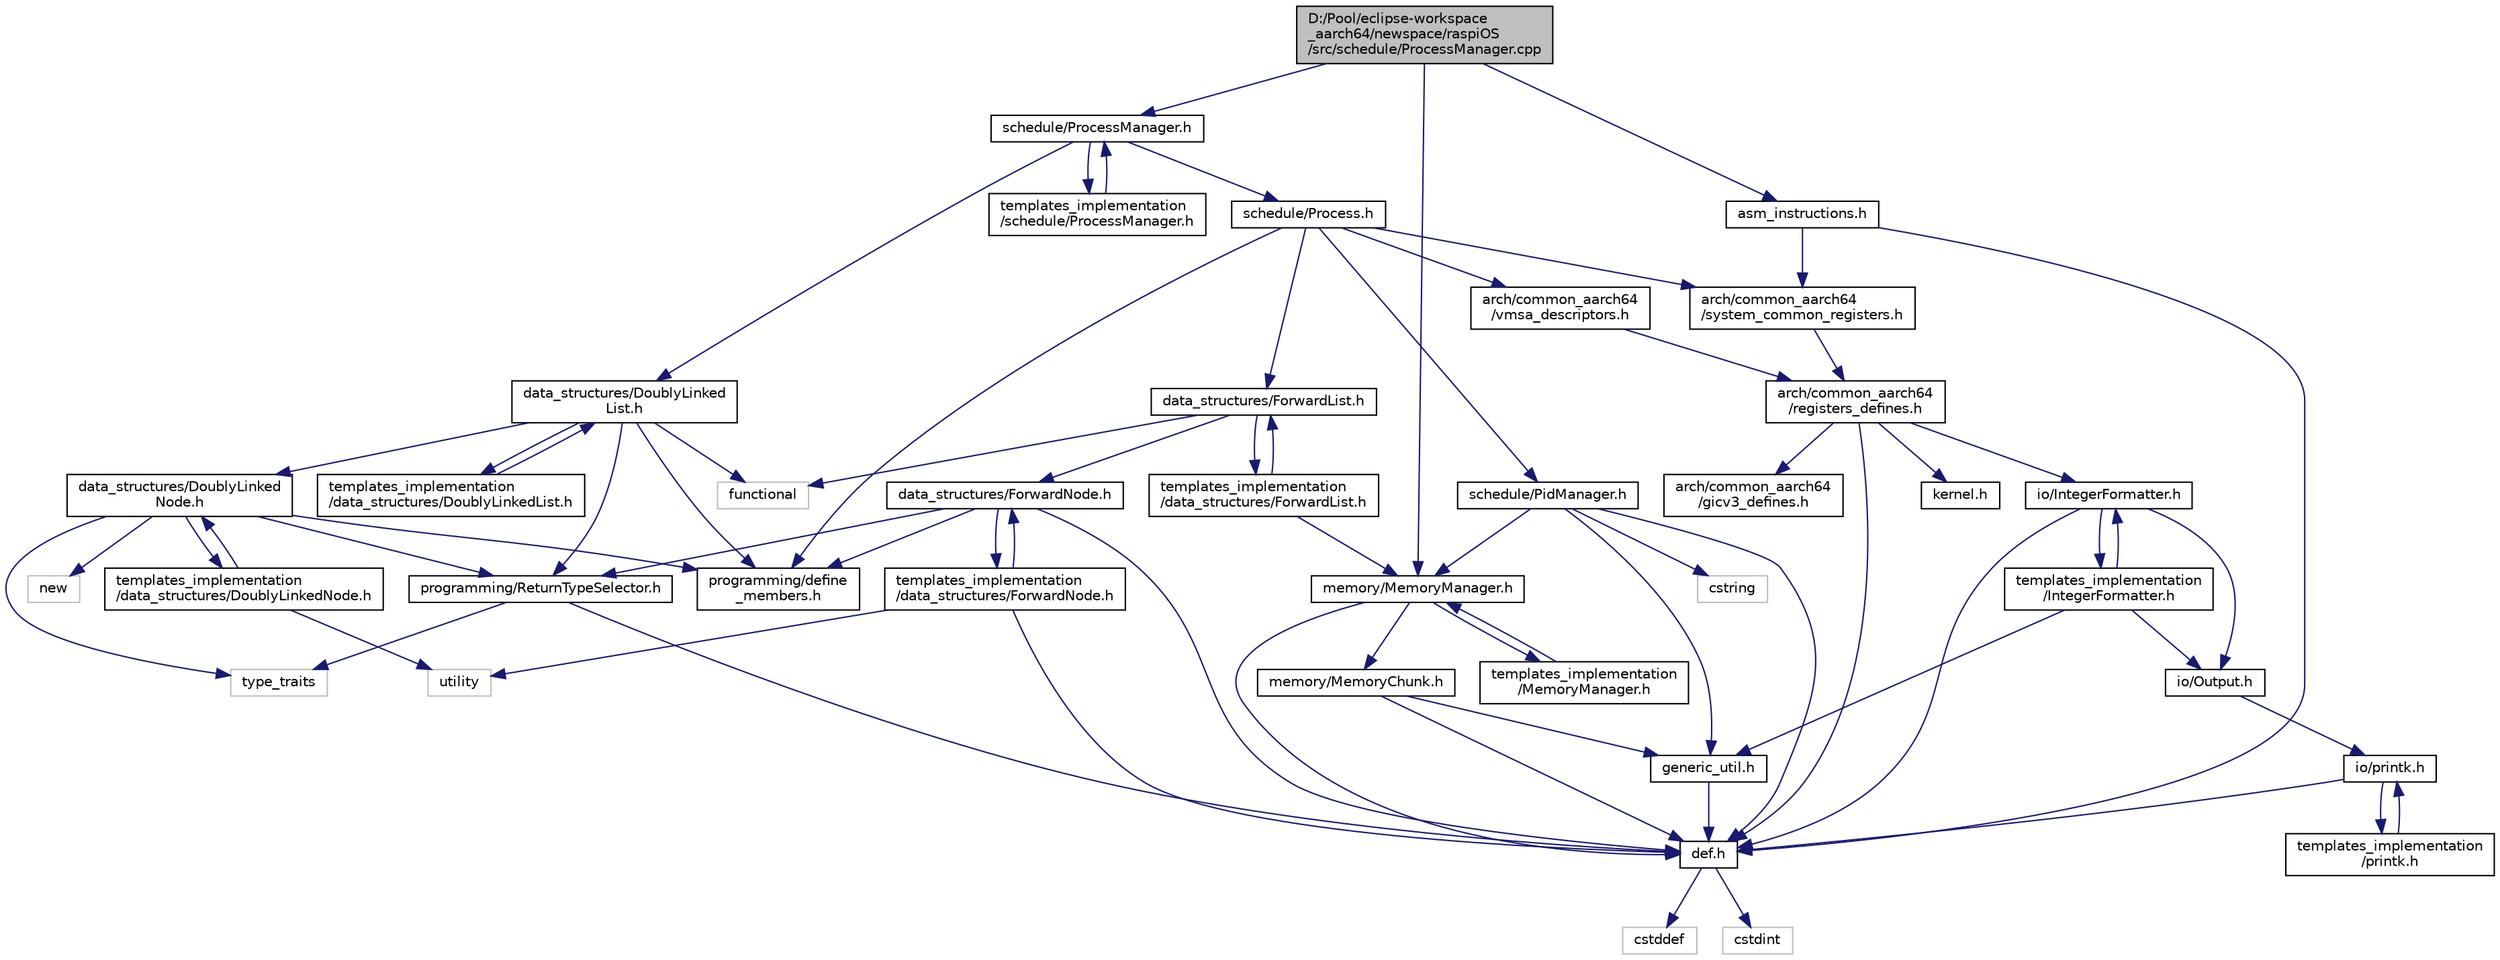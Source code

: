 digraph "D:/Pool/eclipse-workspace_aarch64/newspace/raspiOS/src/schedule/ProcessManager.cpp"
{
  edge [fontname="Helvetica",fontsize="10",labelfontname="Helvetica",labelfontsize="10"];
  node [fontname="Helvetica",fontsize="10",shape=record];
  Node3968 [label="D:/Pool/eclipse-workspace\l_aarch64/newspace/raspiOS\l/src/schedule/ProcessManager.cpp",height=0.2,width=0.4,color="black", fillcolor="grey75", style="filled", fontcolor="black"];
  Node3968 -> Node3969 [color="midnightblue",fontsize="10",style="solid",fontname="Helvetica"];
  Node3969 [label="memory/MemoryManager.h",height=0.2,width=0.4,color="black", fillcolor="white", style="filled",URL="$d6/d76/memory_2_memory_manager_8h.html"];
  Node3969 -> Node3970 [color="midnightblue",fontsize="10",style="solid",fontname="Helvetica"];
  Node3970 [label="def.h",height=0.2,width=0.4,color="black", fillcolor="white", style="filled",URL="$d4/da4/def_8h.html"];
  Node3970 -> Node3971 [color="midnightblue",fontsize="10",style="solid",fontname="Helvetica"];
  Node3971 [label="cstddef",height=0.2,width=0.4,color="grey75", fillcolor="white", style="filled"];
  Node3970 -> Node3972 [color="midnightblue",fontsize="10",style="solid",fontname="Helvetica"];
  Node3972 [label="cstdint",height=0.2,width=0.4,color="grey75", fillcolor="white", style="filled"];
  Node3969 -> Node3973 [color="midnightblue",fontsize="10",style="solid",fontname="Helvetica"];
  Node3973 [label="memory/MemoryChunk.h",height=0.2,width=0.4,color="black", fillcolor="white", style="filled",URL="$d9/df6/_memory_chunk_8h.html"];
  Node3973 -> Node3970 [color="midnightblue",fontsize="10",style="solid",fontname="Helvetica"];
  Node3973 -> Node3974 [color="midnightblue",fontsize="10",style="solid",fontname="Helvetica"];
  Node3974 [label="generic_util.h",height=0.2,width=0.4,color="black", fillcolor="white", style="filled",URL="$d6/d93/generic__util_8h.html"];
  Node3974 -> Node3970 [color="midnightblue",fontsize="10",style="solid",fontname="Helvetica"];
  Node3969 -> Node3975 [color="midnightblue",fontsize="10",style="solid",fontname="Helvetica"];
  Node3975 [label="templates_implementation\l/MemoryManager.h",height=0.2,width=0.4,color="black", fillcolor="white", style="filled",URL="$dd/d2b/templates__implementation_2_memory_manager_8h.html"];
  Node3975 -> Node3969 [color="midnightblue",fontsize="10",style="solid",fontname="Helvetica"];
  Node3968 -> Node3976 [color="midnightblue",fontsize="10",style="solid",fontname="Helvetica"];
  Node3976 [label="schedule/ProcessManager.h",height=0.2,width=0.4,color="black", fillcolor="white", style="filled",URL="$dc/dd6/schedule_2_process_manager_8h.html"];
  Node3976 -> Node3977 [color="midnightblue",fontsize="10",style="solid",fontname="Helvetica"];
  Node3977 [label="data_structures/DoublyLinked\lList.h",height=0.2,width=0.4,color="black", fillcolor="white", style="filled",URL="$df/dde/data__structures_2_doubly_linked_list_8h.html"];
  Node3977 -> Node3978 [color="midnightblue",fontsize="10",style="solid",fontname="Helvetica"];
  Node3978 [label="data_structures/DoublyLinked\lNode.h",height=0.2,width=0.4,color="black", fillcolor="white", style="filled",URL="$df/da2/data__structures_2_doubly_linked_node_8h.html"];
  Node3978 -> Node3979 [color="midnightblue",fontsize="10",style="solid",fontname="Helvetica"];
  Node3979 [label="new",height=0.2,width=0.4,color="grey75", fillcolor="white", style="filled"];
  Node3978 -> Node3980 [color="midnightblue",fontsize="10",style="solid",fontname="Helvetica"];
  Node3980 [label="type_traits",height=0.2,width=0.4,color="grey75", fillcolor="white", style="filled"];
  Node3978 -> Node3981 [color="midnightblue",fontsize="10",style="solid",fontname="Helvetica"];
  Node3981 [label="programming/ReturnTypeSelector.h",height=0.2,width=0.4,color="black", fillcolor="white", style="filled",URL="$d3/d90/_return_type_selector_8h.html"];
  Node3981 -> Node3970 [color="midnightblue",fontsize="10",style="solid",fontname="Helvetica"];
  Node3981 -> Node3980 [color="midnightblue",fontsize="10",style="solid",fontname="Helvetica"];
  Node3978 -> Node3982 [color="midnightblue",fontsize="10",style="solid",fontname="Helvetica"];
  Node3982 [label="programming/define\l_members.h",height=0.2,width=0.4,color="black", fillcolor="white", style="filled",URL="$d8/d7b/define__members_8h.html"];
  Node3978 -> Node3983 [color="midnightblue",fontsize="10",style="solid",fontname="Helvetica"];
  Node3983 [label="templates_implementation\l/data_structures/DoublyLinkedNode.h",height=0.2,width=0.4,color="black", fillcolor="white", style="filled",URL="$d3/dc9/templates__implementation_2data__structures_2_doubly_linked_node_8h.html"];
  Node3983 -> Node3978 [color="midnightblue",fontsize="10",style="solid",fontname="Helvetica"];
  Node3983 -> Node3984 [color="midnightblue",fontsize="10",style="solid",fontname="Helvetica"];
  Node3984 [label="utility",height=0.2,width=0.4,color="grey75", fillcolor="white", style="filled"];
  Node3977 -> Node3981 [color="midnightblue",fontsize="10",style="solid",fontname="Helvetica"];
  Node3977 -> Node3985 [color="midnightblue",fontsize="10",style="solid",fontname="Helvetica"];
  Node3985 [label="functional",height=0.2,width=0.4,color="grey75", fillcolor="white", style="filled"];
  Node3977 -> Node3982 [color="midnightblue",fontsize="10",style="solid",fontname="Helvetica"];
  Node3977 -> Node3986 [color="midnightblue",fontsize="10",style="solid",fontname="Helvetica"];
  Node3986 [label="templates_implementation\l/data_structures/DoublyLinkedList.h",height=0.2,width=0.4,color="black", fillcolor="white", style="filled",URL="$d1/d88/templates__implementation_2data__structures_2_doubly_linked_list_8h.html"];
  Node3986 -> Node3977 [color="midnightblue",fontsize="10",style="solid",fontname="Helvetica"];
  Node3976 -> Node3987 [color="midnightblue",fontsize="10",style="solid",fontname="Helvetica"];
  Node3987 [label="schedule/Process.h",height=0.2,width=0.4,color="black", fillcolor="white", style="filled",URL="$dd/d77/_process_8h.html"];
  Node3987 -> Node3988 [color="midnightblue",fontsize="10",style="solid",fontname="Helvetica"];
  Node3988 [label="data_structures/ForwardList.h",height=0.2,width=0.4,color="black", fillcolor="white", style="filled",URL="$d8/db0/data__structures_2_forward_list_8h.html"];
  Node3988 -> Node3989 [color="midnightblue",fontsize="10",style="solid",fontname="Helvetica"];
  Node3989 [label="data_structures/ForwardNode.h",height=0.2,width=0.4,color="black", fillcolor="white", style="filled",URL="$d7/d32/data__structures_2_forward_node_8h.html"];
  Node3989 -> Node3970 [color="midnightblue",fontsize="10",style="solid",fontname="Helvetica"];
  Node3989 -> Node3981 [color="midnightblue",fontsize="10",style="solid",fontname="Helvetica"];
  Node3989 -> Node3982 [color="midnightblue",fontsize="10",style="solid",fontname="Helvetica"];
  Node3989 -> Node3990 [color="midnightblue",fontsize="10",style="solid",fontname="Helvetica"];
  Node3990 [label="templates_implementation\l/data_structures/ForwardNode.h",height=0.2,width=0.4,color="black", fillcolor="white", style="filled",URL="$df/dbc/templates__implementation_2data__structures_2_forward_node_8h.html"];
  Node3990 -> Node3970 [color="midnightblue",fontsize="10",style="solid",fontname="Helvetica"];
  Node3990 -> Node3984 [color="midnightblue",fontsize="10",style="solid",fontname="Helvetica"];
  Node3990 -> Node3989 [color="midnightblue",fontsize="10",style="solid",fontname="Helvetica"];
  Node3988 -> Node3985 [color="midnightblue",fontsize="10",style="solid",fontname="Helvetica"];
  Node3988 -> Node3991 [color="midnightblue",fontsize="10",style="solid",fontname="Helvetica"];
  Node3991 [label="templates_implementation\l/data_structures/ForwardList.h",height=0.2,width=0.4,color="black", fillcolor="white", style="filled",URL="$d6/d60/templates__implementation_2data__structures_2_forward_list_8h.html"];
  Node3991 -> Node3988 [color="midnightblue",fontsize="10",style="solid",fontname="Helvetica"];
  Node3991 -> Node3969 [color="midnightblue",fontsize="10",style="solid",fontname="Helvetica"];
  Node3987 -> Node3992 [color="midnightblue",fontsize="10",style="solid",fontname="Helvetica"];
  Node3992 [label="schedule/PidManager.h",height=0.2,width=0.4,color="black", fillcolor="white", style="filled",URL="$d4/d92/_pid_manager_8h.html"];
  Node3992 -> Node3970 [color="midnightblue",fontsize="10",style="solid",fontname="Helvetica"];
  Node3992 -> Node3969 [color="midnightblue",fontsize="10",style="solid",fontname="Helvetica"];
  Node3992 -> Node3974 [color="midnightblue",fontsize="10",style="solid",fontname="Helvetica"];
  Node3992 -> Node3993 [color="midnightblue",fontsize="10",style="solid",fontname="Helvetica"];
  Node3993 [label="cstring",height=0.2,width=0.4,color="grey75", fillcolor="white", style="filled"];
  Node3987 -> Node3994 [color="midnightblue",fontsize="10",style="solid",fontname="Helvetica"];
  Node3994 [label="arch/common_aarch64\l/system_common_registers.h",height=0.2,width=0.4,color="black", fillcolor="white", style="filled",URL="$d4/d1f/system__common__registers_8h.html"];
  Node3994 -> Node3995 [color="midnightblue",fontsize="10",style="solid",fontname="Helvetica"];
  Node3995 [label="arch/common_aarch64\l/registers_defines.h",height=0.2,width=0.4,color="black", fillcolor="white", style="filled",URL="$d1/dbd/registers__defines_8h.html"];
  Node3995 -> Node3970 [color="midnightblue",fontsize="10",style="solid",fontname="Helvetica"];
  Node3995 -> Node3996 [color="midnightblue",fontsize="10",style="solid",fontname="Helvetica"];
  Node3996 [label="kernel.h",height=0.2,width=0.4,color="black", fillcolor="white", style="filled",URL="$d0/daa/kernel_8h.html"];
  Node3995 -> Node3997 [color="midnightblue",fontsize="10",style="solid",fontname="Helvetica"];
  Node3997 [label="io/IntegerFormatter.h",height=0.2,width=0.4,color="black", fillcolor="white", style="filled",URL="$d5/d7b/io_2_integer_formatter_8h.html"];
  Node3997 -> Node3970 [color="midnightblue",fontsize="10",style="solid",fontname="Helvetica"];
  Node3997 -> Node3998 [color="midnightblue",fontsize="10",style="solid",fontname="Helvetica"];
  Node3998 [label="io/Output.h",height=0.2,width=0.4,color="black", fillcolor="white", style="filled",URL="$d6/d77/_output_8h.html"];
  Node3998 -> Node3999 [color="midnightblue",fontsize="10",style="solid",fontname="Helvetica"];
  Node3999 [label="io/printk.h",height=0.2,width=0.4,color="black", fillcolor="white", style="filled",URL="$dd/d17/io_2printk_8h.html"];
  Node3999 -> Node3970 [color="midnightblue",fontsize="10",style="solid",fontname="Helvetica"];
  Node3999 -> Node4000 [color="midnightblue",fontsize="10",style="solid",fontname="Helvetica"];
  Node4000 [label="templates_implementation\l/printk.h",height=0.2,width=0.4,color="black", fillcolor="white", style="filled",URL="$d7/d95/templates__implementation_2printk_8h.html"];
  Node4000 -> Node3999 [color="midnightblue",fontsize="10",style="solid",fontname="Helvetica"];
  Node3997 -> Node4001 [color="midnightblue",fontsize="10",style="solid",fontname="Helvetica"];
  Node4001 [label="templates_implementation\l/IntegerFormatter.h",height=0.2,width=0.4,color="black", fillcolor="white", style="filled",URL="$dc/d84/templates__implementation_2_integer_formatter_8h.html"];
  Node4001 -> Node3997 [color="midnightblue",fontsize="10",style="solid",fontname="Helvetica"];
  Node4001 -> Node3974 [color="midnightblue",fontsize="10",style="solid",fontname="Helvetica"];
  Node4001 -> Node3998 [color="midnightblue",fontsize="10",style="solid",fontname="Helvetica"];
  Node3995 -> Node4002 [color="midnightblue",fontsize="10",style="solid",fontname="Helvetica"];
  Node4002 [label="arch/common_aarch64\l/gicv3_defines.h",height=0.2,width=0.4,color="black", fillcolor="white", style="filled",URL="$d5/d80/gicv3__defines_8h.html"];
  Node3987 -> Node4003 [color="midnightblue",fontsize="10",style="solid",fontname="Helvetica"];
  Node4003 [label="arch/common_aarch64\l/vmsa_descriptors.h",height=0.2,width=0.4,color="black", fillcolor="white", style="filled",URL="$d5/d72/vmsa__descriptors_8h.html"];
  Node4003 -> Node3995 [color="midnightblue",fontsize="10",style="solid",fontname="Helvetica"];
  Node3987 -> Node3982 [color="midnightblue",fontsize="10",style="solid",fontname="Helvetica"];
  Node3976 -> Node4004 [color="midnightblue",fontsize="10",style="solid",fontname="Helvetica"];
  Node4004 [label="templates_implementation\l/schedule/ProcessManager.h",height=0.2,width=0.4,color="black", fillcolor="white", style="filled",URL="$d7/dff/templates__implementation_2schedule_2_process_manager_8h.html"];
  Node4004 -> Node3976 [color="midnightblue",fontsize="10",style="solid",fontname="Helvetica"];
  Node3968 -> Node4005 [color="midnightblue",fontsize="10",style="solid",fontname="Helvetica"];
  Node4005 [label="asm_instructions.h",height=0.2,width=0.4,color="black", fillcolor="white", style="filled",URL="$d8/d2f/asm__instructions_8h.html"];
  Node4005 -> Node3970 [color="midnightblue",fontsize="10",style="solid",fontname="Helvetica"];
  Node4005 -> Node3994 [color="midnightblue",fontsize="10",style="solid",fontname="Helvetica"];
}
